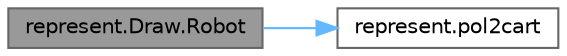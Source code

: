 digraph "represent.Draw.Robot"
{
 // LATEX_PDF_SIZE
  bgcolor="transparent";
  edge [fontname=Helvetica,fontsize=10,labelfontname=Helvetica,labelfontsize=10];
  node [fontname=Helvetica,fontsize=10,shape=box,height=0.2,width=0.4];
  rankdir="LR";
  Node1 [label="represent.Draw.Robot",height=0.2,width=0.4,color="gray40", fillcolor="grey60", style="filled", fontcolor="black",tooltip=" "];
  Node1 -> Node2 [color="steelblue1",style="solid"];
  Node2 [label="represent.pol2cart",height=0.2,width=0.4,color="grey40", fillcolor="white", style="filled",URL="$namespacerepresent.html#aa5588bfe59ad341def799e75c61164e5",tooltip=" "];
}
